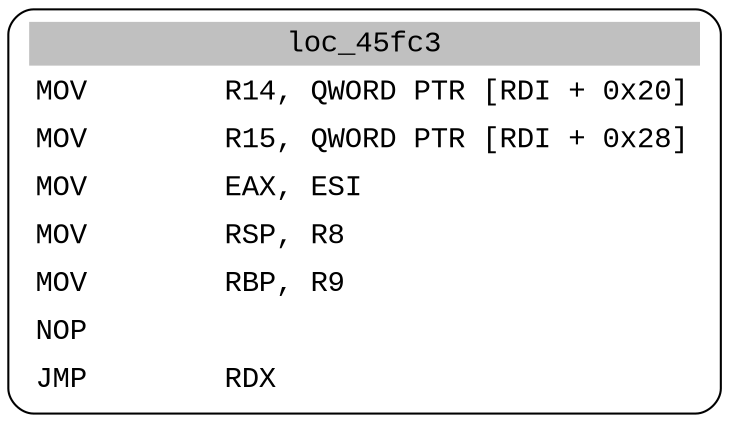 digraph asm_graph {
1941 [
shape="Mrecord" fontname="Courier New"label =<<table border="0" cellborder="0" cellpadding="3"><tr><td align="center" colspan="2" bgcolor="grey">loc_45fc3</td></tr><tr><td align="left">MOV        R14, QWORD PTR [RDI + 0x20]</td></tr><tr><td align="left">MOV        R15, QWORD PTR [RDI + 0x28]</td></tr><tr><td align="left">MOV        EAX, ESI</td></tr><tr><td align="left">MOV        RSP, R8</td></tr><tr><td align="left">MOV        RBP, R9</td></tr><tr><td align="left">NOP        </td></tr><tr><td align="left">JMP        RDX</td></tr></table>> ];
}